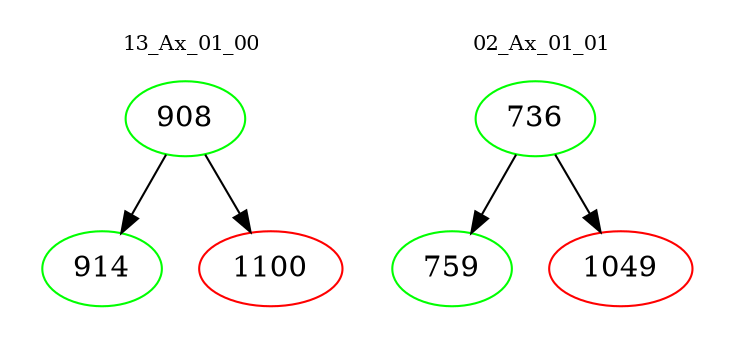 digraph{
subgraph cluster_0 {
color = white
label = "13_Ax_01_00";
fontsize=10;
T0_908 [label="908", color="green"]
T0_908 -> T0_914 [color="black"]
T0_914 [label="914", color="green"]
T0_908 -> T0_1100 [color="black"]
T0_1100 [label="1100", color="red"]
}
subgraph cluster_1 {
color = white
label = "02_Ax_01_01";
fontsize=10;
T1_736 [label="736", color="green"]
T1_736 -> T1_759 [color="black"]
T1_759 [label="759", color="green"]
T1_736 -> T1_1049 [color="black"]
T1_1049 [label="1049", color="red"]
}
}
